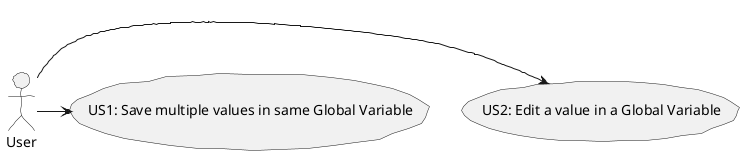 @startuml
skinparam handwritten true
skinparam monochrome true
skinparam packageStyle rect
skinparam defaultFontName FG Virgil
skinparam shadowing false

User -> (US2: Edit a value in a Global Variable)
User -> (US1: Save multiple values in same Global Variable)
@enduml
